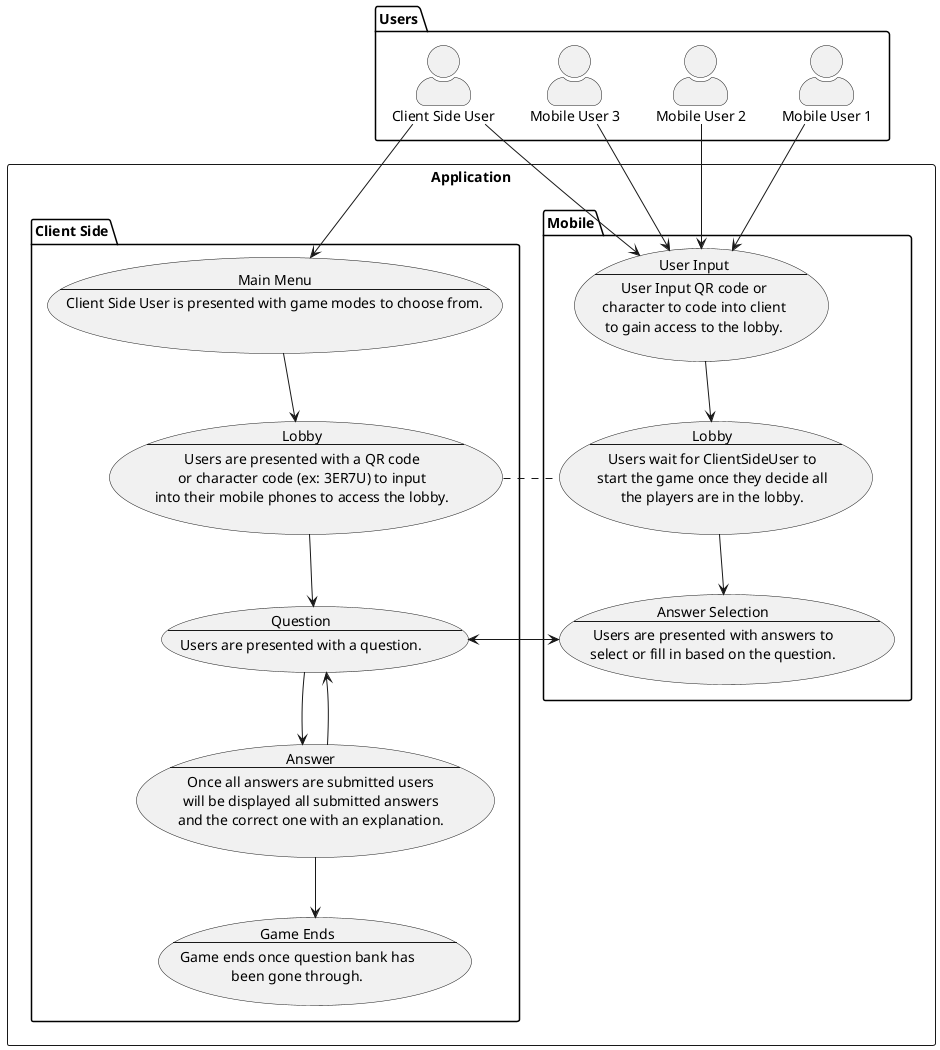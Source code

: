 @startuml
skinparam actorStyle awesome
package Users {
    actor "Client Side User" as ClientSideUser
    actor "Mobile User 1" as MobileUser1
    actor "Mobile User 2" as MobileUser2
    actor "Mobile User 3" as MobileUser3
}



rectangle Application {
    package "Client Side" {
    usecase MainMenu as "Main Menu
    --
    Client Side User is presented with game modes to choose from."
    usecase LobbyCS as "Lobby
    --
    Users are presented with a QR code
    or character code (ex: 3ER7U) to input
    into their mobile phones to access the lobby."
    usecase Question as "Question
    --
    Users are presented with a question."
    usecase Answer as "Answer
    --
    Once all answers are submitted users
    will be displayed all submitted answers
    and the correct one with an explanation."
    usecase End as "Game Ends
    --
    Game ends once question bank has
    been gone through."
    }

    package "Mobile" {
    usecase UserInput as "User Input
    --
    User Input QR code or
    character to code into client
    to gain access to the lobby."
    usecase LobbyM as "Lobby
    --
    Users wait for ClientSideUser to
    start the game once they decide all
    the players are in the lobby."
    usecase SelectAnswers as "Answer Selection
    --
    Users are presented with answers to
    select or fill in based on the question."
    }
}
ClientSideUser -->  MainMenu
MainMenu --> LobbyCS
LobbyCS --> Question
Question --> Answer
Question --> SelectAnswers
Answer --> Question
Answer --> End

LobbyCS . LobbyM

MobileUser1 -> UserInput
MobileUser2 -> UserInput
MobileUser3 -> UserInput
ClientSideUser -> UserInput
UserInput --> LobbyM
LobbyM --> SelectAnswers
SelectAnswers --> Question


@enduml